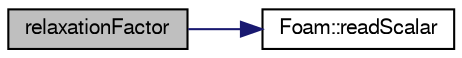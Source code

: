 digraph "relaxationFactor"
{
  bgcolor="transparent";
  edge [fontname="FreeSans",fontsize="10",labelfontname="FreeSans",labelfontsize="10"];
  node [fontname="FreeSans",fontsize="10",shape=record];
  rankdir="LR";
  Node1 [label="relaxationFactor",height=0.2,width=0.4,color="black", fillcolor="grey75", style="filled" fontcolor="black"];
  Node1 -> Node2 [color="midnightblue",fontsize="10",style="solid",fontname="FreeSans"];
  Node2 [label="Foam::readScalar",height=0.2,width=0.4,color="black",URL="$a10237.html#a828d57f6d9b9806c086a3f840a147115",tooltip="Read whole of buf as a scalar. Return true if succesful. "];
}
